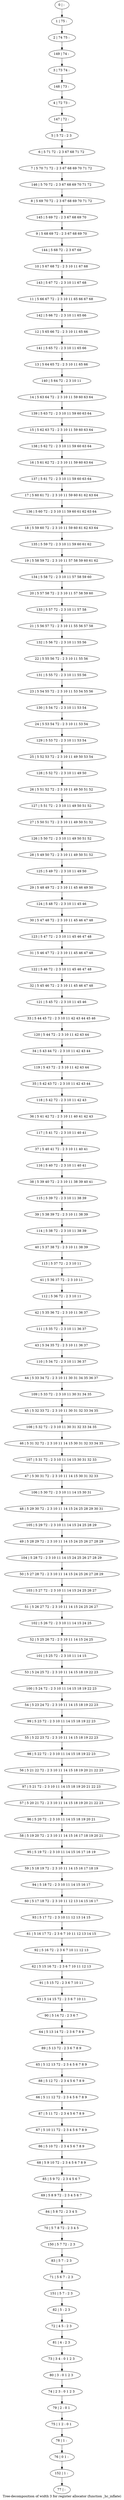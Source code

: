 digraph G {
graph [label="Tree-decomposition of width 3 for register allocator (function _hc_inflate)"]
0[label="0 | : "];
1[label="1 | 75 : "];
2[label="2 | 74 75 : "];
3[label="3 | 73 74 : "];
4[label="4 | 72 73 : "];
5[label="5 | 5 72 : 2 3 "];
6[label="6 | 5 71 72 : 2 3 67 68 71 72 "];
7[label="7 | 5 70 71 72 : 2 3 67 68 69 70 71 72 "];
8[label="8 | 5 69 70 72 : 2 3 67 68 69 70 71 72 "];
9[label="9 | 5 68 69 72 : 2 3 67 68 69 70 "];
10[label="10 | 5 67 68 72 : 2 3 10 11 67 68 "];
11[label="11 | 5 66 67 72 : 2 3 10 11 65 66 67 68 "];
12[label="12 | 5 65 66 72 : 2 3 10 11 65 66 "];
13[label="13 | 5 64 65 72 : 2 3 10 11 65 66 "];
14[label="14 | 5 63 64 72 : 2 3 10 11 59 60 63 64 "];
15[label="15 | 5 62 63 72 : 2 3 10 11 59 60 63 64 "];
16[label="16 | 5 61 62 72 : 2 3 10 11 59 60 63 64 "];
17[label="17 | 5 60 61 72 : 2 3 10 11 59 60 61 62 63 64 "];
18[label="18 | 5 59 60 72 : 2 3 10 11 59 60 61 62 63 64 "];
19[label="19 | 5 58 59 72 : 2 3 10 11 57 58 59 60 61 62 "];
20[label="20 | 5 57 58 72 : 2 3 10 11 57 58 59 60 "];
21[label="21 | 5 56 57 72 : 2 3 10 11 55 56 57 58 "];
22[label="22 | 5 55 56 72 : 2 3 10 11 55 56 "];
23[label="23 | 5 54 55 72 : 2 3 10 11 53 54 55 56 "];
24[label="24 | 5 53 54 72 : 2 3 10 11 53 54 "];
25[label="25 | 5 52 53 72 : 2 3 10 11 49 50 53 54 "];
26[label="26 | 5 51 52 72 : 2 3 10 11 49 50 51 52 "];
27[label="27 | 5 50 51 72 : 2 3 10 11 49 50 51 52 "];
28[label="28 | 5 49 50 72 : 2 3 10 11 49 50 51 52 "];
29[label="29 | 5 48 49 72 : 2 3 10 11 45 46 49 50 "];
30[label="30 | 5 47 48 72 : 2 3 10 11 45 46 47 48 "];
31[label="31 | 5 46 47 72 : 2 3 10 11 45 46 47 48 "];
32[label="32 | 5 45 46 72 : 2 3 10 11 45 46 47 48 "];
33[label="33 | 5 44 45 72 : 2 3 10 11 42 43 44 45 46 "];
34[label="34 | 5 43 44 72 : 2 3 10 11 42 43 44 "];
35[label="35 | 5 42 43 72 : 2 3 10 11 42 43 44 "];
36[label="36 | 5 41 42 72 : 2 3 10 11 40 41 42 43 "];
37[label="37 | 5 40 41 72 : 2 3 10 11 40 41 "];
38[label="38 | 5 39 40 72 : 2 3 10 11 38 39 40 41 "];
39[label="39 | 5 38 39 72 : 2 3 10 11 38 39 "];
40[label="40 | 5 37 38 72 : 2 3 10 11 38 39 "];
41[label="41 | 5 36 37 72 : 2 3 10 11 "];
42[label="42 | 5 35 36 72 : 2 3 10 11 36 37 "];
43[label="43 | 5 34 35 72 : 2 3 10 11 36 37 "];
44[label="44 | 5 33 34 72 : 2 3 10 11 30 31 34 35 36 37 "];
45[label="45 | 5 32 33 72 : 2 3 10 11 30 31 32 33 34 35 "];
46[label="46 | 5 31 32 72 : 2 3 10 11 14 15 30 31 32 33 34 35 "];
47[label="47 | 5 30 31 72 : 2 3 10 11 14 15 30 31 32 33 "];
48[label="48 | 5 29 30 72 : 2 3 10 11 14 15 24 25 28 29 30 31 "];
49[label="49 | 5 28 29 72 : 2 3 10 11 14 15 24 25 26 27 28 29 "];
50[label="50 | 5 27 28 72 : 2 3 10 11 14 15 24 25 26 27 28 29 "];
51[label="51 | 5 26 27 72 : 2 3 10 11 14 15 24 25 26 27 "];
52[label="52 | 5 25 26 72 : 2 3 10 11 14 15 24 25 "];
53[label="53 | 5 24 25 72 : 2 3 10 11 14 15 18 19 22 23 "];
54[label="54 | 5 23 24 72 : 2 3 10 11 14 15 18 19 22 23 "];
55[label="55 | 5 22 23 72 : 2 3 10 11 14 15 18 19 22 23 "];
56[label="56 | 5 21 22 72 : 2 3 10 11 14 15 18 19 20 21 22 23 "];
57[label="57 | 5 20 21 72 : 2 3 10 11 14 15 18 19 20 21 22 23 "];
58[label="58 | 5 19 20 72 : 2 3 10 11 14 15 16 17 18 19 20 21 "];
59[label="59 | 5 18 19 72 : 2 3 10 11 14 15 16 17 18 19 "];
60[label="60 | 5 17 18 72 : 2 3 10 11 12 13 14 15 16 17 "];
61[label="61 | 5 16 17 72 : 2 3 6 7 10 11 12 13 14 15 "];
62[label="62 | 5 15 16 72 : 2 3 6 7 10 11 12 13 "];
63[label="63 | 5 14 15 72 : 2 3 6 7 10 11 "];
64[label="64 | 5 13 14 72 : 2 3 6 7 8 9 "];
65[label="65 | 5 12 13 72 : 2 3 4 5 6 7 8 9 "];
66[label="66 | 5 11 12 72 : 2 3 4 5 6 7 8 9 "];
67[label="67 | 5 10 11 72 : 2 3 4 5 6 7 8 9 "];
68[label="68 | 5 9 10 72 : 2 3 4 5 6 7 8 9 "];
69[label="69 | 5 8 9 72 : 2 3 4 5 6 7 "];
70[label="70 | 5 7 8 72 : 2 3 4 5 "];
71[label="71 | 5 6 7 : 2 3 "];
72[label="72 | 4 5 : 2 3 "];
73[label="73 | 3 4 : 0 1 2 3 "];
74[label="74 | 2 3 : 0 1 2 3 "];
75[label="75 | 1 2 : 0 1 "];
76[label="76 | 0 1 : "];
77[label="77 | : "];
78[label="78 | 1 : "];
79[label="79 | 2 : 0 1 "];
80[label="80 | 3 : 0 1 2 3 "];
81[label="81 | 4 : 2 3 "];
82[label="82 | 5 : 2 3 "];
83[label="83 | 5 7 : 2 3 "];
84[label="84 | 5 8 72 : 2 3 4 5 "];
85[label="85 | 5 9 72 : 2 3 4 5 6 7 "];
86[label="86 | 5 10 72 : 2 3 4 5 6 7 8 9 "];
87[label="87 | 5 11 72 : 2 3 4 5 6 7 8 9 "];
88[label="88 | 5 12 72 : 2 3 4 5 6 7 8 9 "];
89[label="89 | 5 13 72 : 2 3 6 7 8 9 "];
90[label="90 | 5 14 72 : 2 3 6 7 "];
91[label="91 | 5 15 72 : 2 3 6 7 10 11 "];
92[label="92 | 5 16 72 : 2 3 6 7 10 11 12 13 "];
93[label="93 | 5 17 72 : 2 3 10 11 12 13 14 15 "];
94[label="94 | 5 18 72 : 2 3 10 11 14 15 16 17 "];
95[label="95 | 5 19 72 : 2 3 10 11 14 15 16 17 18 19 "];
96[label="96 | 5 20 72 : 2 3 10 11 14 15 18 19 20 21 "];
97[label="97 | 5 21 72 : 2 3 10 11 14 15 18 19 20 21 22 23 "];
98[label="98 | 5 22 72 : 2 3 10 11 14 15 18 19 22 23 "];
99[label="99 | 5 23 72 : 2 3 10 11 14 15 18 19 22 23 "];
100[label="100 | 5 24 72 : 2 3 10 11 14 15 18 19 22 23 "];
101[label="101 | 5 25 72 : 2 3 10 11 14 15 "];
102[label="102 | 5 26 72 : 2 3 10 11 14 15 24 25 "];
103[label="103 | 5 27 72 : 2 3 10 11 14 15 24 25 26 27 "];
104[label="104 | 5 28 72 : 2 3 10 11 14 15 24 25 26 27 28 29 "];
105[label="105 | 5 29 72 : 2 3 10 11 14 15 24 25 28 29 "];
106[label="106 | 5 30 72 : 2 3 10 11 14 15 30 31 "];
107[label="107 | 5 31 72 : 2 3 10 11 14 15 30 31 32 33 "];
108[label="108 | 5 32 72 : 2 3 10 11 30 31 32 33 34 35 "];
109[label="109 | 5 33 72 : 2 3 10 11 30 31 34 35 "];
110[label="110 | 5 34 72 : 2 3 10 11 36 37 "];
111[label="111 | 5 35 72 : 2 3 10 11 36 37 "];
112[label="112 | 5 36 72 : 2 3 10 11 "];
113[label="113 | 5 37 72 : 2 3 10 11 "];
114[label="114 | 5 38 72 : 2 3 10 11 38 39 "];
115[label="115 | 5 39 72 : 2 3 10 11 38 39 "];
116[label="116 | 5 40 72 : 2 3 10 11 40 41 "];
117[label="117 | 5 41 72 : 2 3 10 11 40 41 "];
118[label="118 | 5 42 72 : 2 3 10 11 42 43 "];
119[label="119 | 5 43 72 : 2 3 10 11 42 43 44 "];
120[label="120 | 5 44 72 : 2 3 10 11 42 43 44 "];
121[label="121 | 5 45 72 : 2 3 10 11 45 46 "];
122[label="122 | 5 46 72 : 2 3 10 11 45 46 47 48 "];
123[label="123 | 5 47 72 : 2 3 10 11 45 46 47 48 "];
124[label="124 | 5 48 72 : 2 3 10 11 45 46 "];
125[label="125 | 5 49 72 : 2 3 10 11 49 50 "];
126[label="126 | 5 50 72 : 2 3 10 11 49 50 51 52 "];
127[label="127 | 5 51 72 : 2 3 10 11 49 50 51 52 "];
128[label="128 | 5 52 72 : 2 3 10 11 49 50 "];
129[label="129 | 5 53 72 : 2 3 10 11 53 54 "];
130[label="130 | 5 54 72 : 2 3 10 11 53 54 "];
131[label="131 | 5 55 72 : 2 3 10 11 55 56 "];
132[label="132 | 5 56 72 : 2 3 10 11 55 56 "];
133[label="133 | 5 57 72 : 2 3 10 11 57 58 "];
134[label="134 | 5 58 72 : 2 3 10 11 57 58 59 60 "];
135[label="135 | 5 59 72 : 2 3 10 11 59 60 61 62 "];
136[label="136 | 5 60 72 : 2 3 10 11 59 60 61 62 63 64 "];
137[label="137 | 5 61 72 : 2 3 10 11 59 60 63 64 "];
138[label="138 | 5 62 72 : 2 3 10 11 59 60 63 64 "];
139[label="139 | 5 63 72 : 2 3 10 11 59 60 63 64 "];
140[label="140 | 5 64 72 : 2 3 10 11 "];
141[label="141 | 5 65 72 : 2 3 10 11 65 66 "];
142[label="142 | 5 66 72 : 2 3 10 11 65 66 "];
143[label="143 | 5 67 72 : 2 3 10 11 67 68 "];
144[label="144 | 5 68 72 : 2 3 67 68 "];
145[label="145 | 5 69 72 : 2 3 67 68 69 70 "];
146[label="146 | 5 70 72 : 2 3 67 68 69 70 71 72 "];
147[label="147 | 72 : "];
148[label="148 | 73 : "];
149[label="149 | 74 : "];
150[label="150 | 5 7 72 : 2 3 "];
151[label="151 | 5 7 : 2 3 "];
152[label="152 | 1 : "];
0->1 ;
1->2 ;
5->6 ;
6->7 ;
78->76 ;
75->78 ;
79->75 ;
74->79 ;
80->74 ;
73->80 ;
81->73 ;
72->81 ;
82->72 ;
83->71 ;
84->70 ;
69->84 ;
85->69 ;
68->85 ;
86->68 ;
67->86 ;
87->67 ;
66->87 ;
88->66 ;
65->88 ;
89->65 ;
64->89 ;
90->64 ;
63->90 ;
91->63 ;
62->91 ;
92->62 ;
61->92 ;
93->61 ;
60->93 ;
94->60 ;
59->94 ;
95->59 ;
58->95 ;
96->58 ;
57->96 ;
97->57 ;
56->97 ;
98->56 ;
55->98 ;
99->55 ;
54->99 ;
100->54 ;
53->100 ;
101->53 ;
52->101 ;
102->52 ;
51->102 ;
103->51 ;
50->103 ;
104->50 ;
49->104 ;
105->49 ;
48->105 ;
106->48 ;
47->106 ;
107->47 ;
46->107 ;
108->46 ;
45->108 ;
109->45 ;
44->109 ;
110->44 ;
43->110 ;
111->43 ;
42->111 ;
112->42 ;
41->112 ;
113->41 ;
40->113 ;
114->40 ;
39->114 ;
115->39 ;
38->115 ;
116->38 ;
37->116 ;
117->37 ;
36->117 ;
118->36 ;
35->118 ;
119->35 ;
34->119 ;
120->34 ;
33->120 ;
121->33 ;
32->121 ;
122->32 ;
31->122 ;
123->31 ;
30->123 ;
124->30 ;
29->124 ;
125->29 ;
28->125 ;
126->28 ;
27->126 ;
127->27 ;
26->127 ;
128->26 ;
25->128 ;
129->25 ;
24->129 ;
130->24 ;
23->130 ;
131->23 ;
22->131 ;
132->22 ;
21->132 ;
133->21 ;
20->133 ;
134->20 ;
19->134 ;
135->19 ;
18->135 ;
136->18 ;
17->136 ;
137->17 ;
16->137 ;
138->16 ;
15->138 ;
139->15 ;
14->139 ;
140->14 ;
13->140 ;
141->13 ;
12->141 ;
142->12 ;
11->142 ;
143->11 ;
10->143 ;
144->10 ;
9->144 ;
145->9 ;
8->145 ;
146->8 ;
7->146 ;
147->5 ;
4->147 ;
148->4 ;
3->148 ;
149->3 ;
2->149 ;
150->83 ;
70->150 ;
151->82 ;
71->151 ;
152->77 ;
76->152 ;
}
